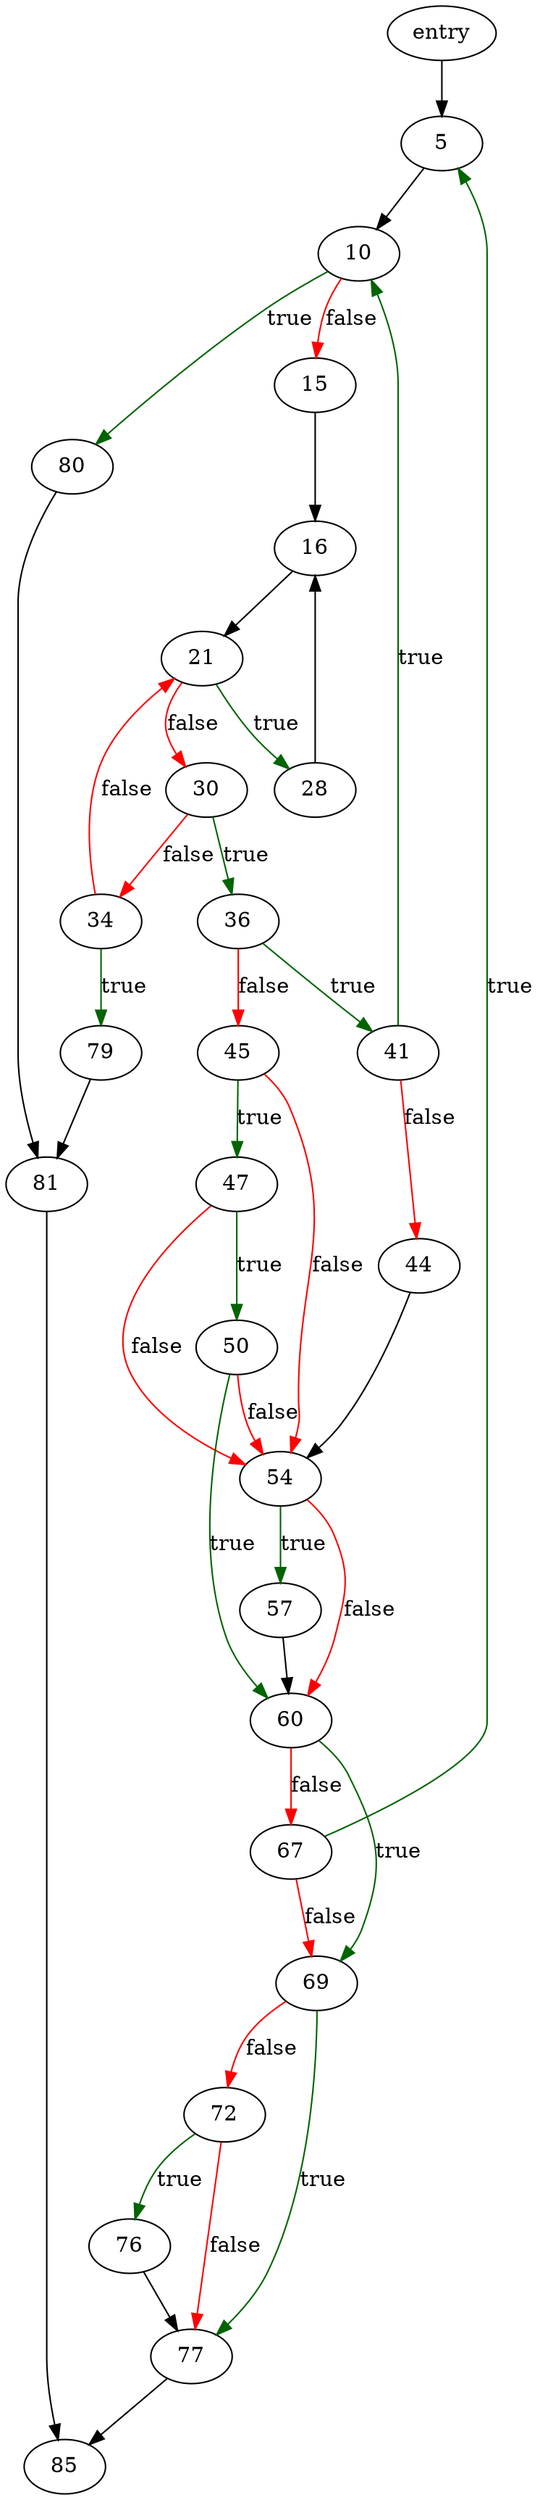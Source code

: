 digraph "mkancesdirs" {
	// Node definitions.
	4 [label=entry];
	5;
	10;
	15;
	16;
	21;
	28;
	30;
	34;
	36;
	41;
	44;
	45;
	47;
	50;
	54;
	57;
	60;
	67;
	69;
	72;
	76;
	77;
	79;
	80;
	81;
	85;

	// Edge definitions.
	4 -> 5;
	5 -> 10;
	10 -> 15 [
		color=red
		label=false
	];
	10 -> 80 [
		color=darkgreen
		label=true
	];
	15 -> 16;
	16 -> 21;
	21 -> 28 [
		color=darkgreen
		label=true
	];
	21 -> 30 [
		color=red
		label=false
	];
	28 -> 16;
	30 -> 34 [
		color=red
		label=false
	];
	30 -> 36 [
		color=darkgreen
		label=true
	];
	34 -> 21 [
		color=red
		label=false
	];
	34 -> 79 [
		color=darkgreen
		label=true
	];
	36 -> 41 [
		color=darkgreen
		label=true
	];
	36 -> 45 [
		color=red
		label=false
	];
	41 -> 10 [
		color=darkgreen
		label=true
	];
	41 -> 44 [
		color=red
		label=false
	];
	44 -> 54;
	45 -> 47 [
		color=darkgreen
		label=true
	];
	45 -> 54 [
		color=red
		label=false
	];
	47 -> 50 [
		color=darkgreen
		label=true
	];
	47 -> 54 [
		color=red
		label=false
	];
	50 -> 54 [
		color=red
		label=false
	];
	50 -> 60 [
		color=darkgreen
		label=true
	];
	54 -> 57 [
		color=darkgreen
		label=true
	];
	54 -> 60 [
		color=red
		label=false
	];
	57 -> 60;
	60 -> 67 [
		color=red
		label=false
	];
	60 -> 69 [
		color=darkgreen
		label=true
	];
	67 -> 5 [
		color=darkgreen
		label=true
	];
	67 -> 69 [
		color=red
		label=false
	];
	69 -> 72 [
		color=red
		label=false
	];
	69 -> 77 [
		color=darkgreen
		label=true
	];
	72 -> 76 [
		color=darkgreen
		label=true
	];
	72 -> 77 [
		color=red
		label=false
	];
	76 -> 77;
	77 -> 85;
	79 -> 81;
	80 -> 81;
	81 -> 85;
}